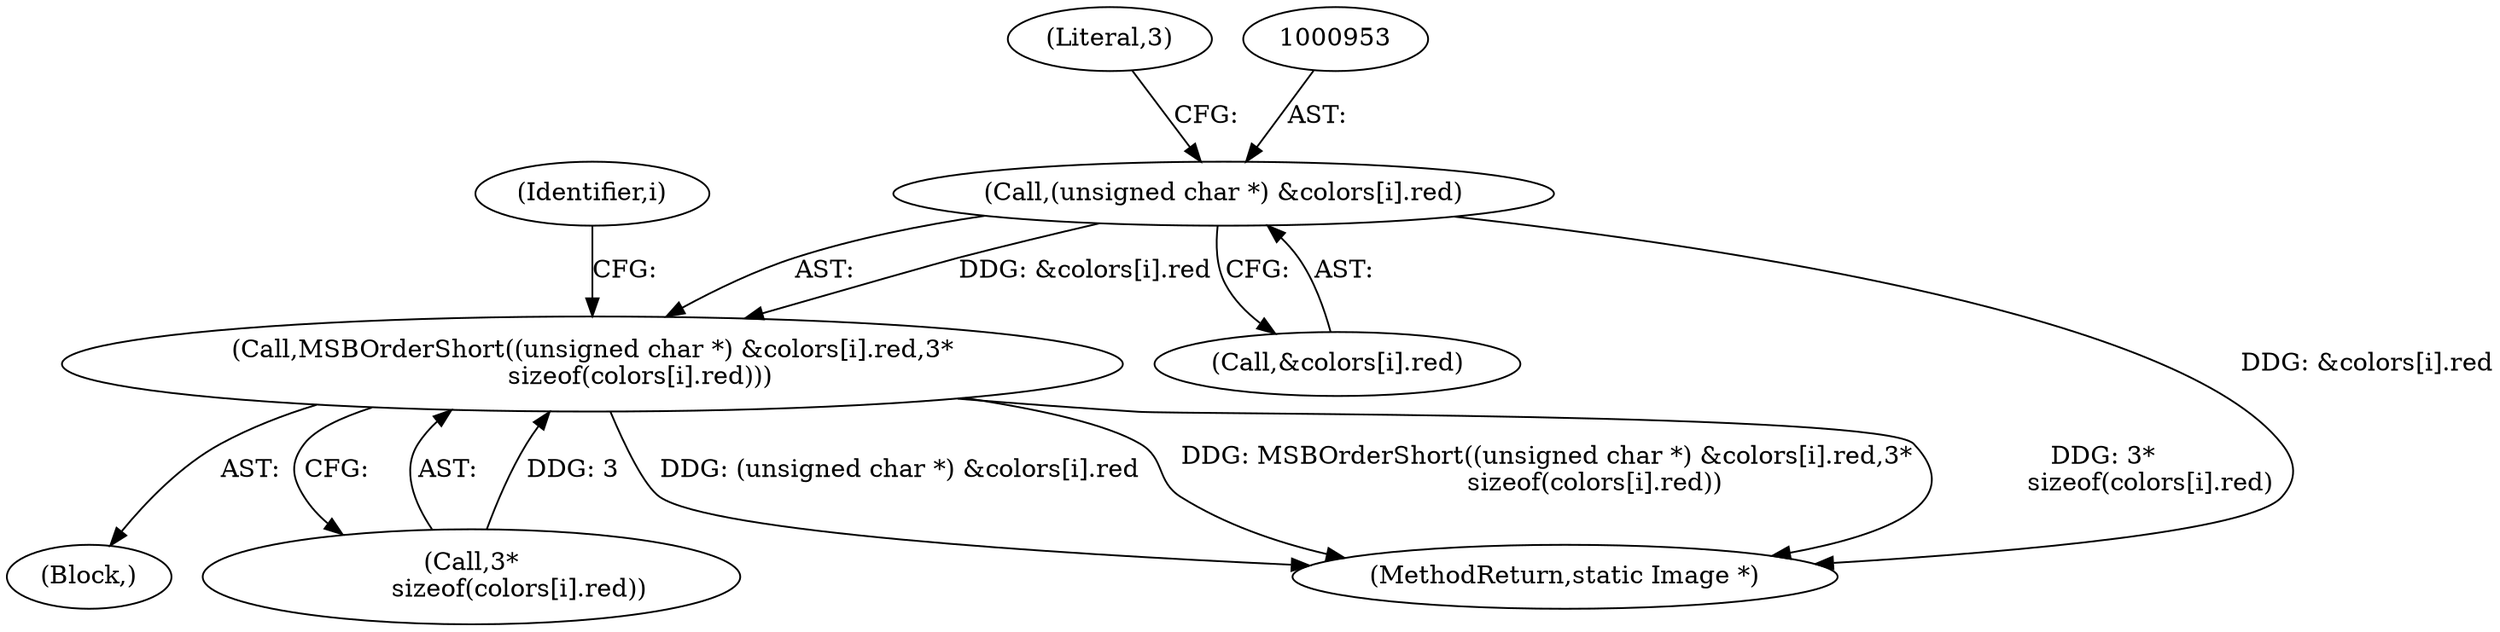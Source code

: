 digraph "0_ImageMagick_c78993d138bf480ab4652b5a48379d4ff75ba5f7@array" {
"1000952" [label="(Call,(unsigned char *) &colors[i].red)"];
"1000951" [label="(Call,MSBOrderShort((unsigned char *) &colors[i].red,3*\n            sizeof(colors[i].red)))"];
"1000960" [label="(Call,3*\n            sizeof(colors[i].red))"];
"1000961" [label="(Literal,3)"];
"1000935" [label="(Block,)"];
"1000934" [label="(Identifier,i)"];
"1000951" [label="(Call,MSBOrderShort((unsigned char *) &colors[i].red,3*\n            sizeof(colors[i].red)))"];
"1000952" [label="(Call,(unsigned char *) &colors[i].red)"];
"1000954" [label="(Call,&colors[i].red)"];
"1001928" [label="(MethodReturn,static Image *)"];
"1000952" -> "1000951"  [label="AST: "];
"1000952" -> "1000954"  [label="CFG: "];
"1000953" -> "1000952"  [label="AST: "];
"1000954" -> "1000952"  [label="AST: "];
"1000961" -> "1000952"  [label="CFG: "];
"1000952" -> "1001928"  [label="DDG: &colors[i].red"];
"1000952" -> "1000951"  [label="DDG: &colors[i].red"];
"1000951" -> "1000935"  [label="AST: "];
"1000951" -> "1000960"  [label="CFG: "];
"1000960" -> "1000951"  [label="AST: "];
"1000934" -> "1000951"  [label="CFG: "];
"1000951" -> "1001928"  [label="DDG: (unsigned char *) &colors[i].red"];
"1000951" -> "1001928"  [label="DDG: MSBOrderShort((unsigned char *) &colors[i].red,3*\n            sizeof(colors[i].red))"];
"1000951" -> "1001928"  [label="DDG: 3*\n            sizeof(colors[i].red)"];
"1000960" -> "1000951"  [label="DDG: 3"];
}
